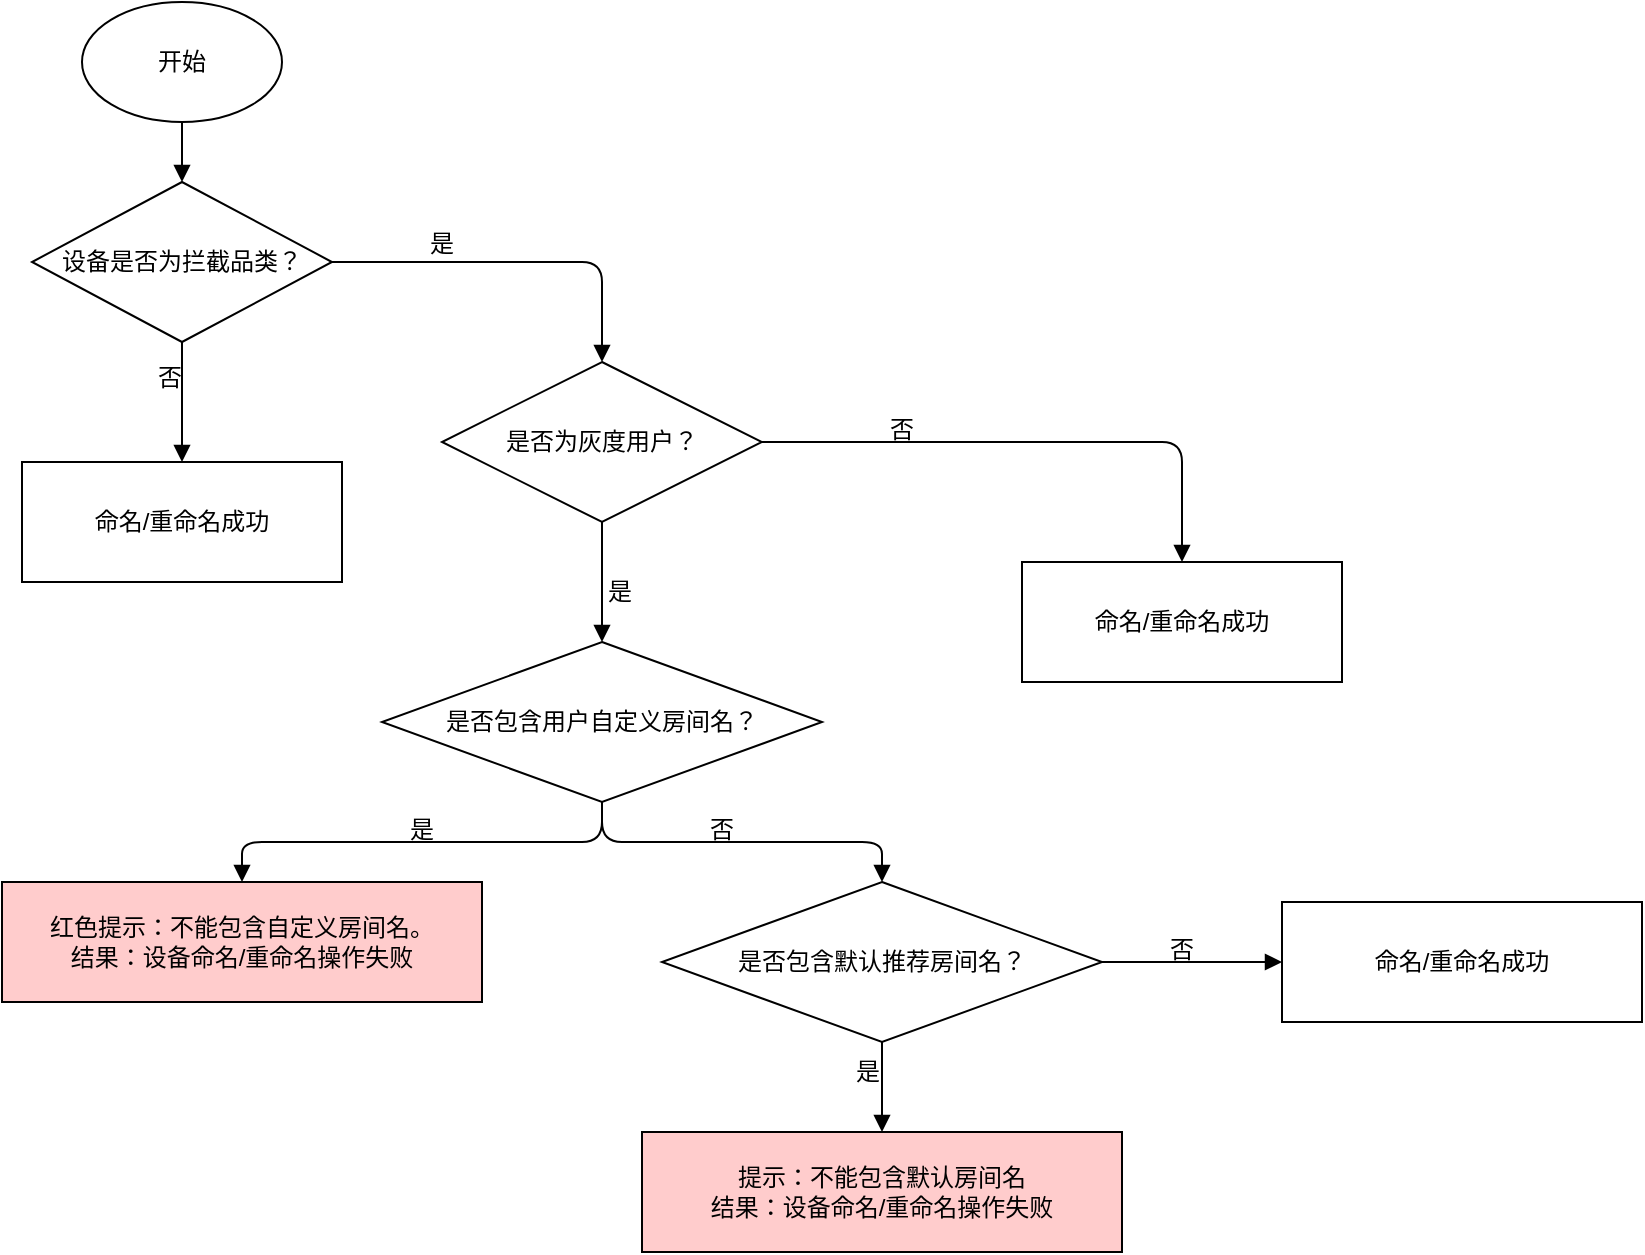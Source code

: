 <mxfile version="28.0.7">
  <diagram name="设备命名校验流程" id="6oob6z-n-mkgtFO_7ctP">
    <mxGraphModel dx="1426" dy="761" grid="1" gridSize="10" guides="1" tooltips="1" connect="1" arrows="1" fold="1" page="1" pageScale="1" pageWidth="827" pageHeight="1169" math="0" shadow="0">
      <root>
        <mxCell id="0" />
        <mxCell id="1" parent="0" />
        <mxCell id="Hz9hQHW_DnN3xQdxtWZj-20" value="开始" style="ellipse;whiteSpace=wrap;html=1;" parent="1" vertex="1">
          <mxGeometry x="160" y="20" width="100" height="60" as="geometry" />
        </mxCell>
        <mxCell id="Hz9hQHW_DnN3xQdxtWZj-21" value="设备是否为拦截品类？" style="rhombus;whiteSpace=wrap;html=1;" parent="1" vertex="1">
          <mxGeometry x="135" y="110" width="150" height="80" as="geometry" />
        </mxCell>
        <mxCell id="Hz9hQHW_DnN3xQdxtWZj-22" value="命名/重命名成功" style="rounded=0;whiteSpace=wrap;html=1;" parent="1" vertex="1">
          <mxGeometry x="130" y="250" width="160" height="60" as="geometry" />
        </mxCell>
        <mxCell id="Hz9hQHW_DnN3xQdxtWZj-23" value="是否为灰度用户？" style="rhombus;whiteSpace=wrap;html=1;" parent="1" vertex="1">
          <mxGeometry x="340" y="200" width="160" height="80" as="geometry" />
        </mxCell>
        <mxCell id="Hz9hQHW_DnN3xQdxtWZj-24" value="命名/重命名成功" style="rounded=0;whiteSpace=wrap;html=1;" parent="1" vertex="1">
          <mxGeometry x="630" y="300" width="160" height="60" as="geometry" />
        </mxCell>
        <mxCell id="Hz9hQHW_DnN3xQdxtWZj-25" value="是否包含用户自定义房间名？" style="rhombus;whiteSpace=wrap;html=1;" parent="1" vertex="1">
          <mxGeometry x="310" y="340" width="220" height="80" as="geometry" />
        </mxCell>
        <mxCell id="Hz9hQHW_DnN3xQdxtWZj-26" value="红色提示：不能包含自定义房间名。&lt;br&gt;结果：设备命名/重命名操作失败" style="rounded=0;fillColor=#FFCCCC;whiteSpace=wrap;html=1;" parent="1" vertex="1">
          <mxGeometry x="120" y="460" width="240" height="60" as="geometry" />
        </mxCell>
        <mxCell id="Hz9hQHW_DnN3xQdxtWZj-27" value="是否包含默认推荐房间名？" style="rhombus;whiteSpace=wrap;html=1;" parent="1" vertex="1">
          <mxGeometry x="450" y="460" width="220" height="80" as="geometry" />
        </mxCell>
        <mxCell id="Hz9hQHW_DnN3xQdxtWZj-28" value="提示：不能包含默认房间名&lt;br&gt;结果：设备命名/重命名操作失败" style="rounded=0;fillColor=#FFCCCC;whiteSpace=wrap;html=1;" parent="1" vertex="1">
          <mxGeometry x="440" y="585" width="240" height="60" as="geometry" />
        </mxCell>
        <mxCell id="Hz9hQHW_DnN3xQdxtWZj-29" value="命名/重命名成功" style="rounded=0;whiteSpace=wrap;html=1;" parent="1" vertex="1">
          <mxGeometry x="760" y="470" width="180" height="60" as="geometry" />
        </mxCell>
        <mxCell id="Hz9hQHW_DnN3xQdxtWZj-30" style="edgeStyle=orthogonalEdgeStyle;endArrow=block;html=1;" parent="1" source="Hz9hQHW_DnN3xQdxtWZj-20" target="Hz9hQHW_DnN3xQdxtWZj-21" edge="1">
          <mxGeometry relative="1" as="geometry" />
        </mxCell>
        <mxCell id="Hz9hQHW_DnN3xQdxtWZj-31" style="edgeStyle=orthogonalEdgeStyle;endArrow=block;html=1;" parent="1" source="Hz9hQHW_DnN3xQdxtWZj-21" target="Hz9hQHW_DnN3xQdxtWZj-22" edge="1">
          <mxGeometry relative="1" as="geometry">
            <mxPoint x="110" y="140" as="targetPoint" />
          </mxGeometry>
        </mxCell>
        <mxCell id="Hz9hQHW_DnN3xQdxtWZj-32" style="edgeStyle=orthogonalEdgeStyle;endArrow=block;html=1;" parent="1" source="Hz9hQHW_DnN3xQdxtWZj-21" target="Hz9hQHW_DnN3xQdxtWZj-23" edge="1">
          <mxGeometry relative="1" as="geometry" />
        </mxCell>
        <mxCell id="Hz9hQHW_DnN3xQdxtWZj-33" style="edgeStyle=orthogonalEdgeStyle;endArrow=block;html=1;" parent="1" source="Hz9hQHW_DnN3xQdxtWZj-23" target="Hz9hQHW_DnN3xQdxtWZj-24" edge="1">
          <mxGeometry relative="1" as="geometry">
            <mxPoint x="460" y="260" as="targetPoint" />
          </mxGeometry>
        </mxCell>
        <mxCell id="Hz9hQHW_DnN3xQdxtWZj-34" style="edgeStyle=orthogonalEdgeStyle;endArrow=block;html=1;" parent="1" source="Hz9hQHW_DnN3xQdxtWZj-23" target="Hz9hQHW_DnN3xQdxtWZj-25" edge="1">
          <mxGeometry relative="1" as="geometry" />
        </mxCell>
        <mxCell id="Hz9hQHW_DnN3xQdxtWZj-35" style="edgeStyle=orthogonalEdgeStyle;endArrow=block;html=1;" parent="1" source="Hz9hQHW_DnN3xQdxtWZj-25" target="Hz9hQHW_DnN3xQdxtWZj-26" edge="1">
          <mxGeometry relative="1" as="geometry" />
        </mxCell>
        <mxCell id="Hz9hQHW_DnN3xQdxtWZj-36" style="edgeStyle=orthogonalEdgeStyle;endArrow=block;html=1;" parent="1" source="Hz9hQHW_DnN3xQdxtWZj-25" target="Hz9hQHW_DnN3xQdxtWZj-27" edge="1">
          <mxGeometry relative="1" as="geometry" />
        </mxCell>
        <mxCell id="Hz9hQHW_DnN3xQdxtWZj-37" style="edgeStyle=orthogonalEdgeStyle;endArrow=block;html=1;" parent="1" source="Hz9hQHW_DnN3xQdxtWZj-27" target="Hz9hQHW_DnN3xQdxtWZj-28" edge="1">
          <mxGeometry relative="1" as="geometry" />
        </mxCell>
        <mxCell id="Hz9hQHW_DnN3xQdxtWZj-38" style="edgeStyle=orthogonalEdgeStyle;endArrow=block;html=1;" parent="1" source="Hz9hQHW_DnN3xQdxtWZj-27" target="Hz9hQHW_DnN3xQdxtWZj-29" edge="1">
          <mxGeometry relative="1" as="geometry" />
        </mxCell>
        <mxCell id="Hz9hQHW_DnN3xQdxtWZj-39" value="是" style="text;html=1;align=center;verticalAlign=middle;whiteSpace=wrap;rounded=0;" parent="1" vertex="1">
          <mxGeometry x="310" y="126" width="60" height="30" as="geometry" />
        </mxCell>
        <mxCell id="Hz9hQHW_DnN3xQdxtWZj-40" value="是" style="text;html=1;align=center;verticalAlign=middle;whiteSpace=wrap;rounded=0;" parent="1" vertex="1">
          <mxGeometry x="399" y="300" width="60" height="30" as="geometry" />
        </mxCell>
        <mxCell id="Hz9hQHW_DnN3xQdxtWZj-41" value="是" style="text;html=1;align=center;verticalAlign=middle;whiteSpace=wrap;rounded=0;" parent="1" vertex="1">
          <mxGeometry x="523" y="540" width="60" height="30" as="geometry" />
        </mxCell>
        <mxCell id="Hz9hQHW_DnN3xQdxtWZj-42" value="是" style="text;html=1;align=center;verticalAlign=middle;whiteSpace=wrap;rounded=0;" parent="1" vertex="1">
          <mxGeometry x="300" y="419" width="60" height="30" as="geometry" />
        </mxCell>
        <mxCell id="Hz9hQHW_DnN3xQdxtWZj-43" value="否" style="text;html=1;align=center;verticalAlign=middle;whiteSpace=wrap;rounded=0;" parent="1" vertex="1">
          <mxGeometry x="174" y="193" width="60" height="30" as="geometry" />
        </mxCell>
        <mxCell id="Hz9hQHW_DnN3xQdxtWZj-44" value="否" style="text;html=1;align=center;verticalAlign=middle;whiteSpace=wrap;rounded=0;" parent="1" vertex="1">
          <mxGeometry x="450" y="419" width="60" height="30" as="geometry" />
        </mxCell>
        <mxCell id="Hz9hQHW_DnN3xQdxtWZj-45" value="否" style="text;html=1;align=center;verticalAlign=middle;whiteSpace=wrap;rounded=0;" parent="1" vertex="1">
          <mxGeometry x="680" y="479" width="60" height="30" as="geometry" />
        </mxCell>
        <mxCell id="Hz9hQHW_DnN3xQdxtWZj-46" value="否" style="text;html=1;align=center;verticalAlign=middle;whiteSpace=wrap;rounded=0;" parent="1" vertex="1">
          <mxGeometry x="540" y="219" width="60" height="30" as="geometry" />
        </mxCell>
      </root>
    </mxGraphModel>
  </diagram>
</mxfile>
